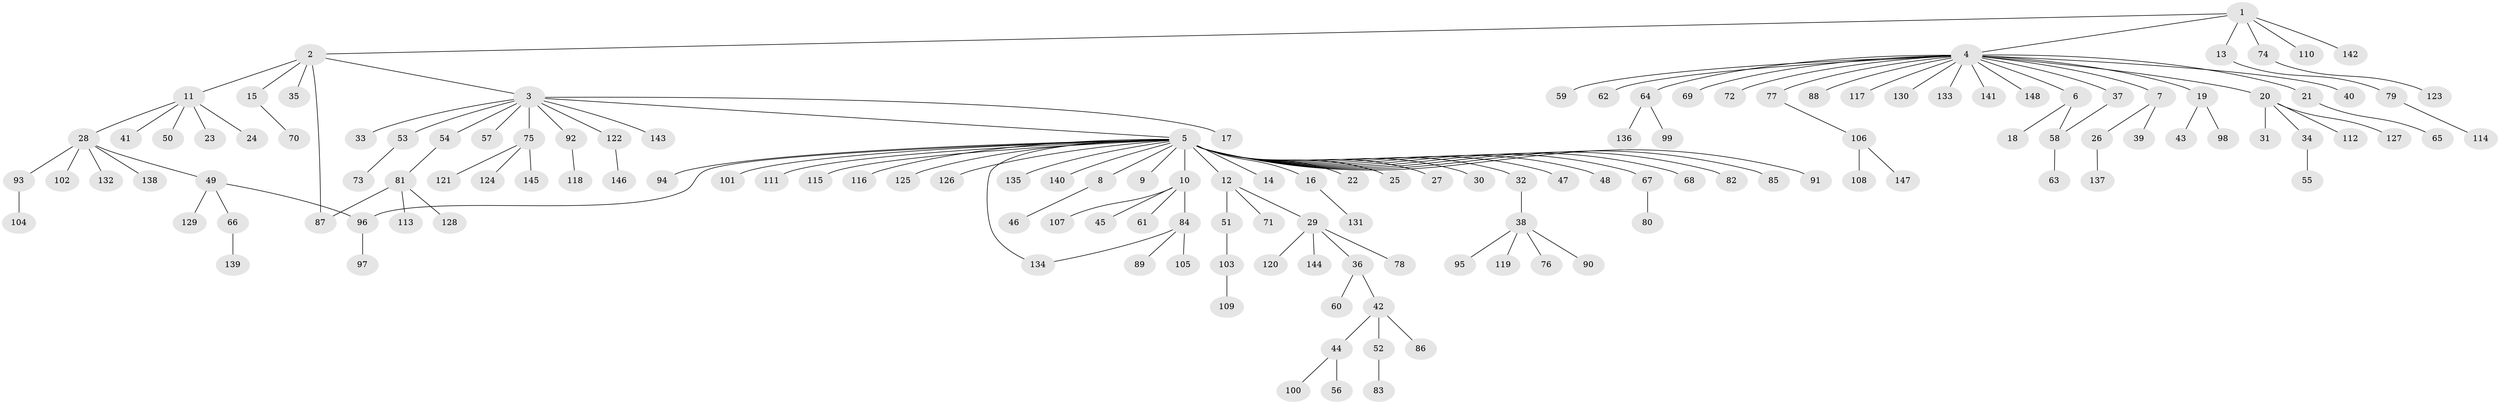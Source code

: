// Generated by graph-tools (version 1.1) at 2025/48/03/09/25 04:48:18]
// undirected, 148 vertices, 151 edges
graph export_dot {
graph [start="1"]
  node [color=gray90,style=filled];
  1;
  2;
  3;
  4;
  5;
  6;
  7;
  8;
  9;
  10;
  11;
  12;
  13;
  14;
  15;
  16;
  17;
  18;
  19;
  20;
  21;
  22;
  23;
  24;
  25;
  26;
  27;
  28;
  29;
  30;
  31;
  32;
  33;
  34;
  35;
  36;
  37;
  38;
  39;
  40;
  41;
  42;
  43;
  44;
  45;
  46;
  47;
  48;
  49;
  50;
  51;
  52;
  53;
  54;
  55;
  56;
  57;
  58;
  59;
  60;
  61;
  62;
  63;
  64;
  65;
  66;
  67;
  68;
  69;
  70;
  71;
  72;
  73;
  74;
  75;
  76;
  77;
  78;
  79;
  80;
  81;
  82;
  83;
  84;
  85;
  86;
  87;
  88;
  89;
  90;
  91;
  92;
  93;
  94;
  95;
  96;
  97;
  98;
  99;
  100;
  101;
  102;
  103;
  104;
  105;
  106;
  107;
  108;
  109;
  110;
  111;
  112;
  113;
  114;
  115;
  116;
  117;
  118;
  119;
  120;
  121;
  122;
  123;
  124;
  125;
  126;
  127;
  128;
  129;
  130;
  131;
  132;
  133;
  134;
  135;
  136;
  137;
  138;
  139;
  140;
  141;
  142;
  143;
  144;
  145;
  146;
  147;
  148;
  1 -- 2;
  1 -- 4;
  1 -- 13;
  1 -- 74;
  1 -- 110;
  1 -- 142;
  2 -- 3;
  2 -- 11;
  2 -- 15;
  2 -- 35;
  2 -- 87;
  3 -- 5;
  3 -- 17;
  3 -- 33;
  3 -- 53;
  3 -- 54;
  3 -- 57;
  3 -- 75;
  3 -- 92;
  3 -- 122;
  3 -- 143;
  4 -- 6;
  4 -- 7;
  4 -- 19;
  4 -- 20;
  4 -- 21;
  4 -- 37;
  4 -- 40;
  4 -- 59;
  4 -- 62;
  4 -- 64;
  4 -- 69;
  4 -- 72;
  4 -- 77;
  4 -- 88;
  4 -- 117;
  4 -- 130;
  4 -- 133;
  4 -- 141;
  4 -- 148;
  5 -- 8;
  5 -- 9;
  5 -- 10;
  5 -- 12;
  5 -- 14;
  5 -- 16;
  5 -- 22;
  5 -- 25;
  5 -- 27;
  5 -- 30;
  5 -- 32;
  5 -- 47;
  5 -- 48;
  5 -- 67;
  5 -- 68;
  5 -- 82;
  5 -- 85;
  5 -- 91;
  5 -- 94;
  5 -- 96;
  5 -- 101;
  5 -- 111;
  5 -- 115;
  5 -- 116;
  5 -- 125;
  5 -- 126;
  5 -- 134;
  5 -- 135;
  5 -- 140;
  6 -- 18;
  6 -- 58;
  7 -- 26;
  7 -- 39;
  8 -- 46;
  10 -- 45;
  10 -- 61;
  10 -- 84;
  10 -- 107;
  11 -- 23;
  11 -- 24;
  11 -- 28;
  11 -- 41;
  11 -- 50;
  12 -- 29;
  12 -- 51;
  12 -- 71;
  13 -- 79;
  15 -- 70;
  16 -- 131;
  19 -- 43;
  19 -- 98;
  20 -- 31;
  20 -- 34;
  20 -- 112;
  20 -- 127;
  21 -- 65;
  26 -- 137;
  28 -- 49;
  28 -- 93;
  28 -- 102;
  28 -- 132;
  28 -- 138;
  29 -- 36;
  29 -- 78;
  29 -- 120;
  29 -- 144;
  32 -- 38;
  34 -- 55;
  36 -- 42;
  36 -- 60;
  37 -- 58;
  38 -- 76;
  38 -- 90;
  38 -- 95;
  38 -- 119;
  42 -- 44;
  42 -- 52;
  42 -- 86;
  44 -- 56;
  44 -- 100;
  49 -- 66;
  49 -- 96;
  49 -- 129;
  51 -- 103;
  52 -- 83;
  53 -- 73;
  54 -- 81;
  58 -- 63;
  64 -- 99;
  64 -- 136;
  66 -- 139;
  67 -- 80;
  74 -- 123;
  75 -- 121;
  75 -- 124;
  75 -- 145;
  77 -- 106;
  79 -- 114;
  81 -- 87;
  81 -- 113;
  81 -- 128;
  84 -- 89;
  84 -- 105;
  84 -- 134;
  92 -- 118;
  93 -- 104;
  96 -- 97;
  103 -- 109;
  106 -- 108;
  106 -- 147;
  122 -- 146;
}
